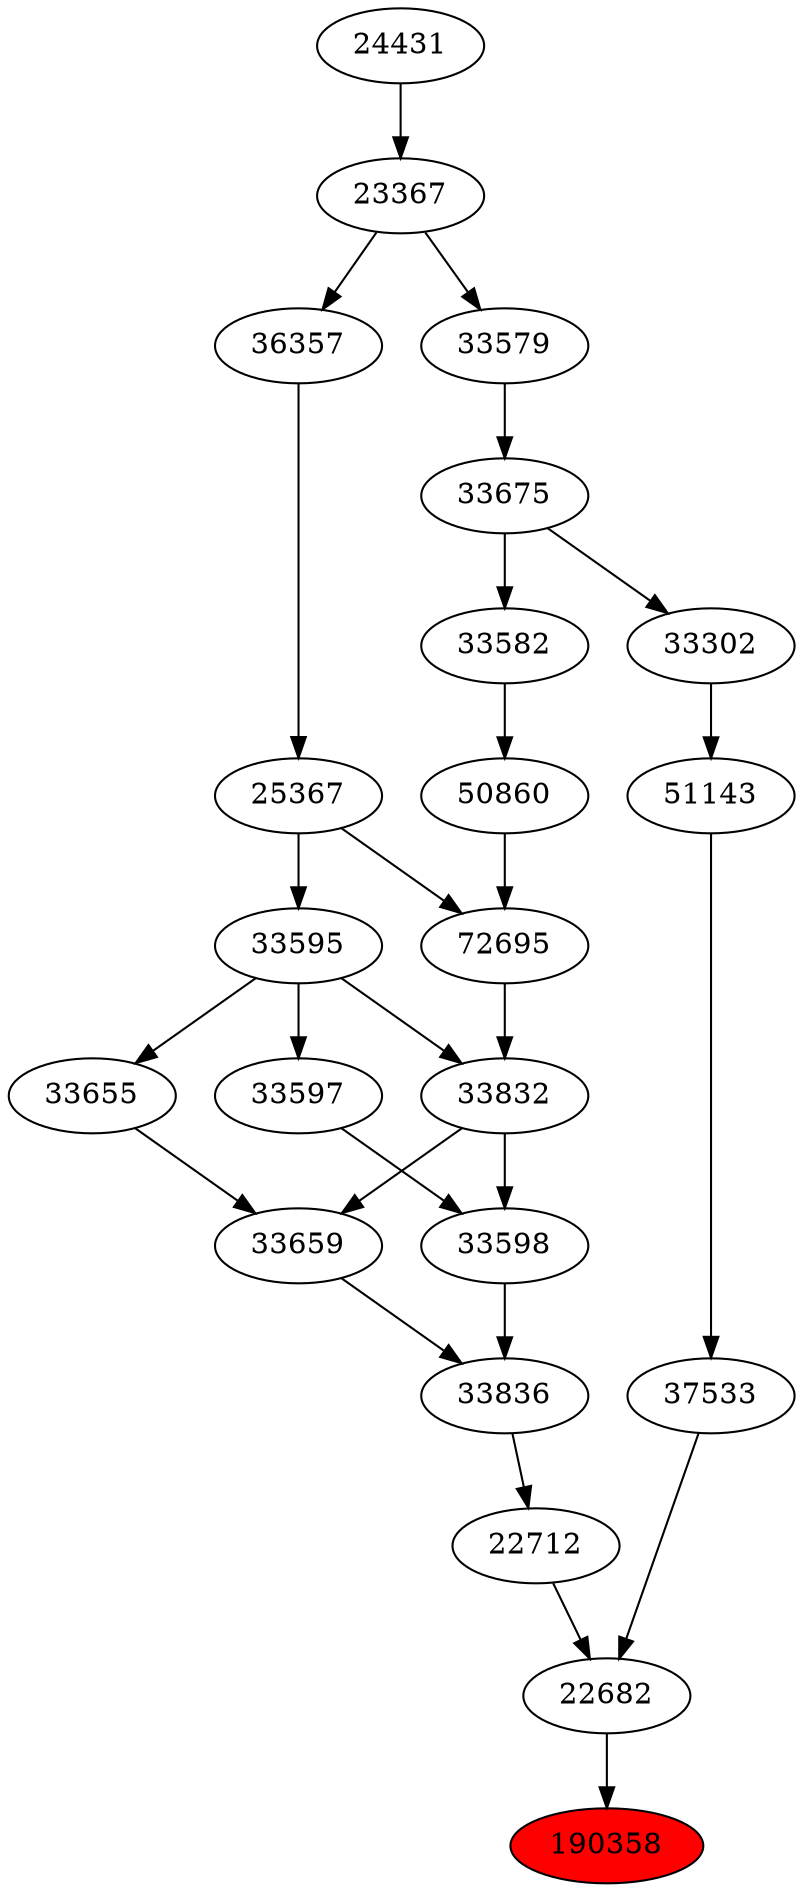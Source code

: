 strict digraph{ 
190358 [label="190358" fillcolor=red style=filled]
22682 -> 190358
22682 [label="22682"]
22712 -> 22682
37533 -> 22682
22712 [label="22712"]
33836 -> 22712
37533 [label="37533"]
51143 -> 37533
33836 [label="33836"]
33659 -> 33836
33598 -> 33836
51143 [label="51143"]
33302 -> 51143
33659 [label="33659"]
33655 -> 33659
33832 -> 33659
33598 [label="33598"]
33597 -> 33598
33832 -> 33598
33302 [label="33302"]
33675 -> 33302
33655 [label="33655"]
33595 -> 33655
33832 [label="33832"]
72695 -> 33832
33595 -> 33832
33597 [label="33597"]
33595 -> 33597
33675 [label="33675"]
33579 -> 33675
33595 [label="33595"]
25367 -> 33595
72695 [label="72695"]
50860 -> 72695
25367 -> 72695
33579 [label="33579"]
23367 -> 33579
25367 [label="25367"]
36357 -> 25367
50860 [label="50860"]
33582 -> 50860
23367 [label="23367"]
24431 -> 23367
36357 [label="36357"]
23367 -> 36357
33582 [label="33582"]
33675 -> 33582
24431 [label="24431"]
}